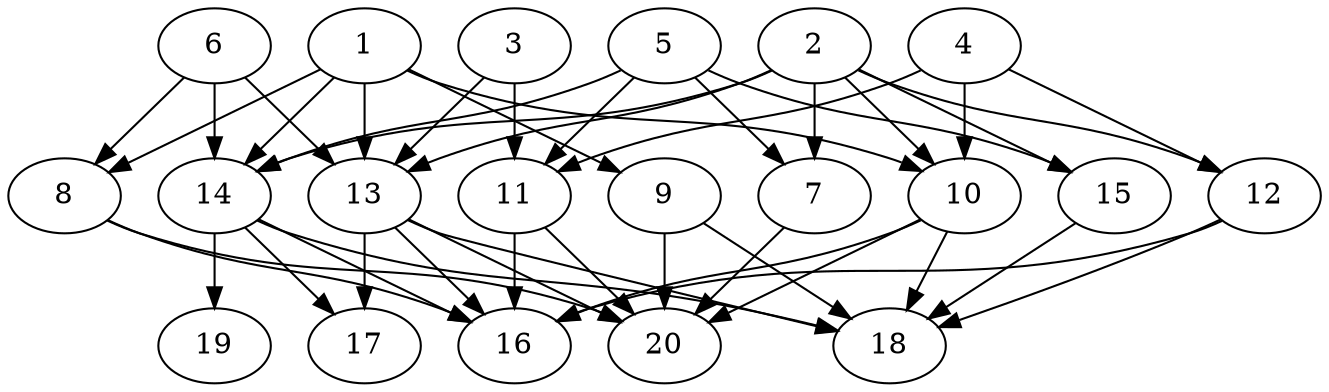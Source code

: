// DAG automatically generated by daggen at Tue Jul 23 14:29:40 2019
// ./daggen --dot -n 20 --ccr 0.5 --fat 0.7 --regular 0.5 --density 0.7 --mindata 5242880 --maxdata 52428800 
digraph G {
  1 [size="51222528", alpha="0.02", expect_size="25611264"] 
  1 -> 8 [size ="25611264"]
  1 -> 9 [size ="25611264"]
  1 -> 10 [size ="25611264"]
  1 -> 13 [size ="25611264"]
  1 -> 14 [size ="25611264"]
  2 [size="49412096", alpha="0.18", expect_size="24706048"] 
  2 -> 7 [size ="24706048"]
  2 -> 10 [size ="24706048"]
  2 -> 12 [size ="24706048"]
  2 -> 13 [size ="24706048"]
  2 -> 14 [size ="24706048"]
  2 -> 15 [size ="24706048"]
  3 [size="101322752", alpha="0.05", expect_size="50661376"] 
  3 -> 11 [size ="50661376"]
  3 -> 13 [size ="50661376"]
  4 [size="22577152", alpha="0.08", expect_size="11288576"] 
  4 -> 10 [size ="11288576"]
  4 -> 11 [size ="11288576"]
  4 -> 12 [size ="11288576"]
  5 [size="80949248", alpha="0.12", expect_size="40474624"] 
  5 -> 7 [size ="40474624"]
  5 -> 11 [size ="40474624"]
  5 -> 14 [size ="40474624"]
  5 -> 15 [size ="40474624"]
  6 [size="44384256", alpha="0.00", expect_size="22192128"] 
  6 -> 8 [size ="22192128"]
  6 -> 13 [size ="22192128"]
  6 -> 14 [size ="22192128"]
  7 [size="79818752", alpha="0.14", expect_size="39909376"] 
  7 -> 20 [size ="39909376"]
  8 [size="82456576", alpha="0.04", expect_size="41228288"] 
  8 -> 16 [size ="41228288"]
  8 -> 20 [size ="41228288"]
  9 [size="15708160", alpha="0.06", expect_size="7854080"] 
  9 -> 18 [size ="7854080"]
  9 -> 20 [size ="7854080"]
  10 [size="49258496", alpha="0.01", expect_size="24629248"] 
  10 -> 16 [size ="24629248"]
  10 -> 18 [size ="24629248"]
  10 -> 20 [size ="24629248"]
  11 [size="97353728", alpha="0.05", expect_size="48676864"] 
  11 -> 16 [size ="48676864"]
  11 -> 20 [size ="48676864"]
  12 [size="10680320", alpha="0.07", expect_size="5340160"] 
  12 -> 16 [size ="5340160"]
  12 -> 18 [size ="5340160"]
  13 [size="96927744", alpha="0.15", expect_size="48463872"] 
  13 -> 16 [size ="48463872"]
  13 -> 17 [size ="48463872"]
  13 -> 18 [size ="48463872"]
  13 -> 20 [size ="48463872"]
  14 [size="26257408", alpha="0.03", expect_size="13128704"] 
  14 -> 16 [size ="13128704"]
  14 -> 17 [size ="13128704"]
  14 -> 18 [size ="13128704"]
  14 -> 19 [size ="13128704"]
  15 [size="64634880", alpha="0.02", expect_size="32317440"] 
  15 -> 18 [size ="32317440"]
  16 [size="28579840", alpha="0.05", expect_size="14289920"] 
  17 [size="30068736", alpha="0.13", expect_size="15034368"] 
  18 [size="97247232", alpha="0.03", expect_size="48623616"] 
  19 [size="20461568", alpha="0.07", expect_size="10230784"] 
  20 [size="50696192", alpha="0.17", expect_size="25348096"] 
}
